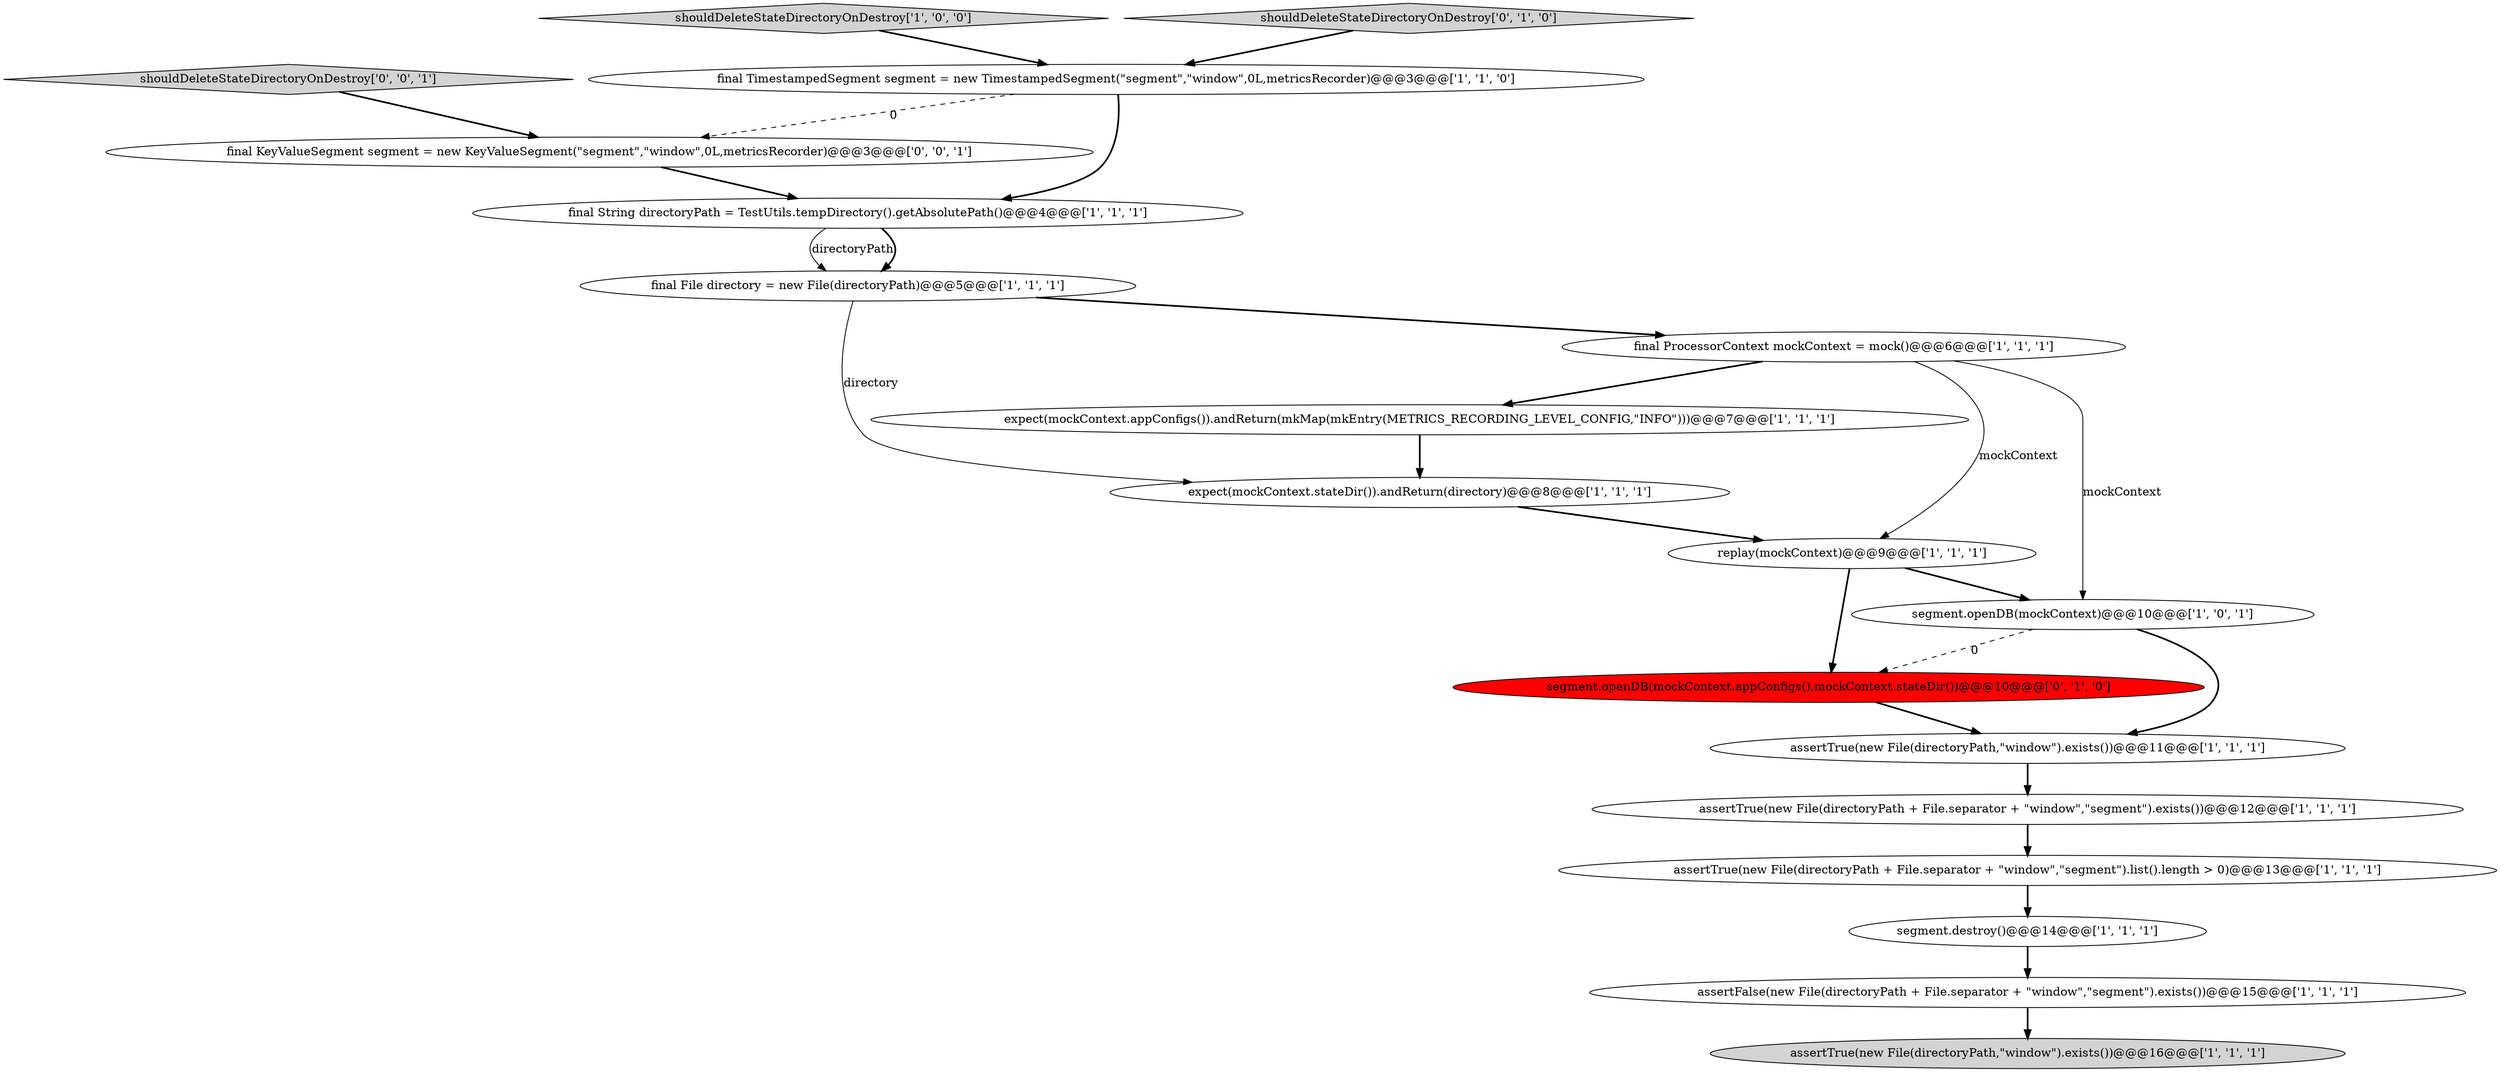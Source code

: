 digraph {
11 [style = filled, label = "segment.openDB(mockContext)@@@10@@@['1', '0', '1']", fillcolor = white, shape = ellipse image = "AAA0AAABBB1BBB"];
3 [style = filled, label = "assertTrue(new File(directoryPath + File.separator + \"window\",\"segment\").exists())@@@12@@@['1', '1', '1']", fillcolor = white, shape = ellipse image = "AAA0AAABBB1BBB"];
7 [style = filled, label = "assertTrue(new File(directoryPath,\"window\").exists())@@@11@@@['1', '1', '1']", fillcolor = white, shape = ellipse image = "AAA0AAABBB1BBB"];
12 [style = filled, label = "expect(mockContext.appConfigs()).andReturn(mkMap(mkEntry(METRICS_RECORDING_LEVEL_CONFIG,\"INFO\")))@@@7@@@['1', '1', '1']", fillcolor = white, shape = ellipse image = "AAA0AAABBB1BBB"];
2 [style = filled, label = "assertTrue(new File(directoryPath + File.separator + \"window\",\"segment\").list().length > 0)@@@13@@@['1', '1', '1']", fillcolor = white, shape = ellipse image = "AAA0AAABBB1BBB"];
1 [style = filled, label = "final File directory = new File(directoryPath)@@@5@@@['1', '1', '1']", fillcolor = white, shape = ellipse image = "AAA0AAABBB1BBB"];
9 [style = filled, label = "final TimestampedSegment segment = new TimestampedSegment(\"segment\",\"window\",0L,metricsRecorder)@@@3@@@['1', '1', '0']", fillcolor = white, shape = ellipse image = "AAA0AAABBB1BBB"];
13 [style = filled, label = "shouldDeleteStateDirectoryOnDestroy['1', '0', '0']", fillcolor = lightgray, shape = diamond image = "AAA0AAABBB1BBB"];
8 [style = filled, label = "expect(mockContext.stateDir()).andReturn(directory)@@@8@@@['1', '1', '1']", fillcolor = white, shape = ellipse image = "AAA0AAABBB1BBB"];
14 [style = filled, label = "replay(mockContext)@@@9@@@['1', '1', '1']", fillcolor = white, shape = ellipse image = "AAA0AAABBB1BBB"];
6 [style = filled, label = "assertFalse(new File(directoryPath + File.separator + \"window\",\"segment\").exists())@@@15@@@['1', '1', '1']", fillcolor = white, shape = ellipse image = "AAA0AAABBB1BBB"];
18 [style = filled, label = "final KeyValueSegment segment = new KeyValueSegment(\"segment\",\"window\",0L,metricsRecorder)@@@3@@@['0', '0', '1']", fillcolor = white, shape = ellipse image = "AAA0AAABBB3BBB"];
15 [style = filled, label = "segment.openDB(mockContext.appConfigs(),mockContext.stateDir())@@@10@@@['0', '1', '0']", fillcolor = red, shape = ellipse image = "AAA1AAABBB2BBB"];
5 [style = filled, label = "assertTrue(new File(directoryPath,\"window\").exists())@@@16@@@['1', '1', '1']", fillcolor = lightgray, shape = ellipse image = "AAA0AAABBB1BBB"];
10 [style = filled, label = "final String directoryPath = TestUtils.tempDirectory().getAbsolutePath()@@@4@@@['1', '1', '1']", fillcolor = white, shape = ellipse image = "AAA0AAABBB1BBB"];
4 [style = filled, label = "segment.destroy()@@@14@@@['1', '1', '1']", fillcolor = white, shape = ellipse image = "AAA0AAABBB1BBB"];
0 [style = filled, label = "final ProcessorContext mockContext = mock()@@@6@@@['1', '1', '1']", fillcolor = white, shape = ellipse image = "AAA0AAABBB1BBB"];
16 [style = filled, label = "shouldDeleteStateDirectoryOnDestroy['0', '1', '0']", fillcolor = lightgray, shape = diamond image = "AAA0AAABBB2BBB"];
17 [style = filled, label = "shouldDeleteStateDirectoryOnDestroy['0', '0', '1']", fillcolor = lightgray, shape = diamond image = "AAA0AAABBB3BBB"];
15->7 [style = bold, label=""];
4->6 [style = bold, label=""];
11->15 [style = dashed, label="0"];
9->18 [style = dashed, label="0"];
0->12 [style = bold, label=""];
8->14 [style = bold, label=""];
1->0 [style = bold, label=""];
9->10 [style = bold, label=""];
10->1 [style = solid, label="directoryPath"];
2->4 [style = bold, label=""];
7->3 [style = bold, label=""];
1->8 [style = solid, label="directory"];
6->5 [style = bold, label=""];
3->2 [style = bold, label=""];
18->10 [style = bold, label=""];
12->8 [style = bold, label=""];
11->7 [style = bold, label=""];
14->15 [style = bold, label=""];
13->9 [style = bold, label=""];
10->1 [style = bold, label=""];
14->11 [style = bold, label=""];
16->9 [style = bold, label=""];
17->18 [style = bold, label=""];
0->14 [style = solid, label="mockContext"];
0->11 [style = solid, label="mockContext"];
}
